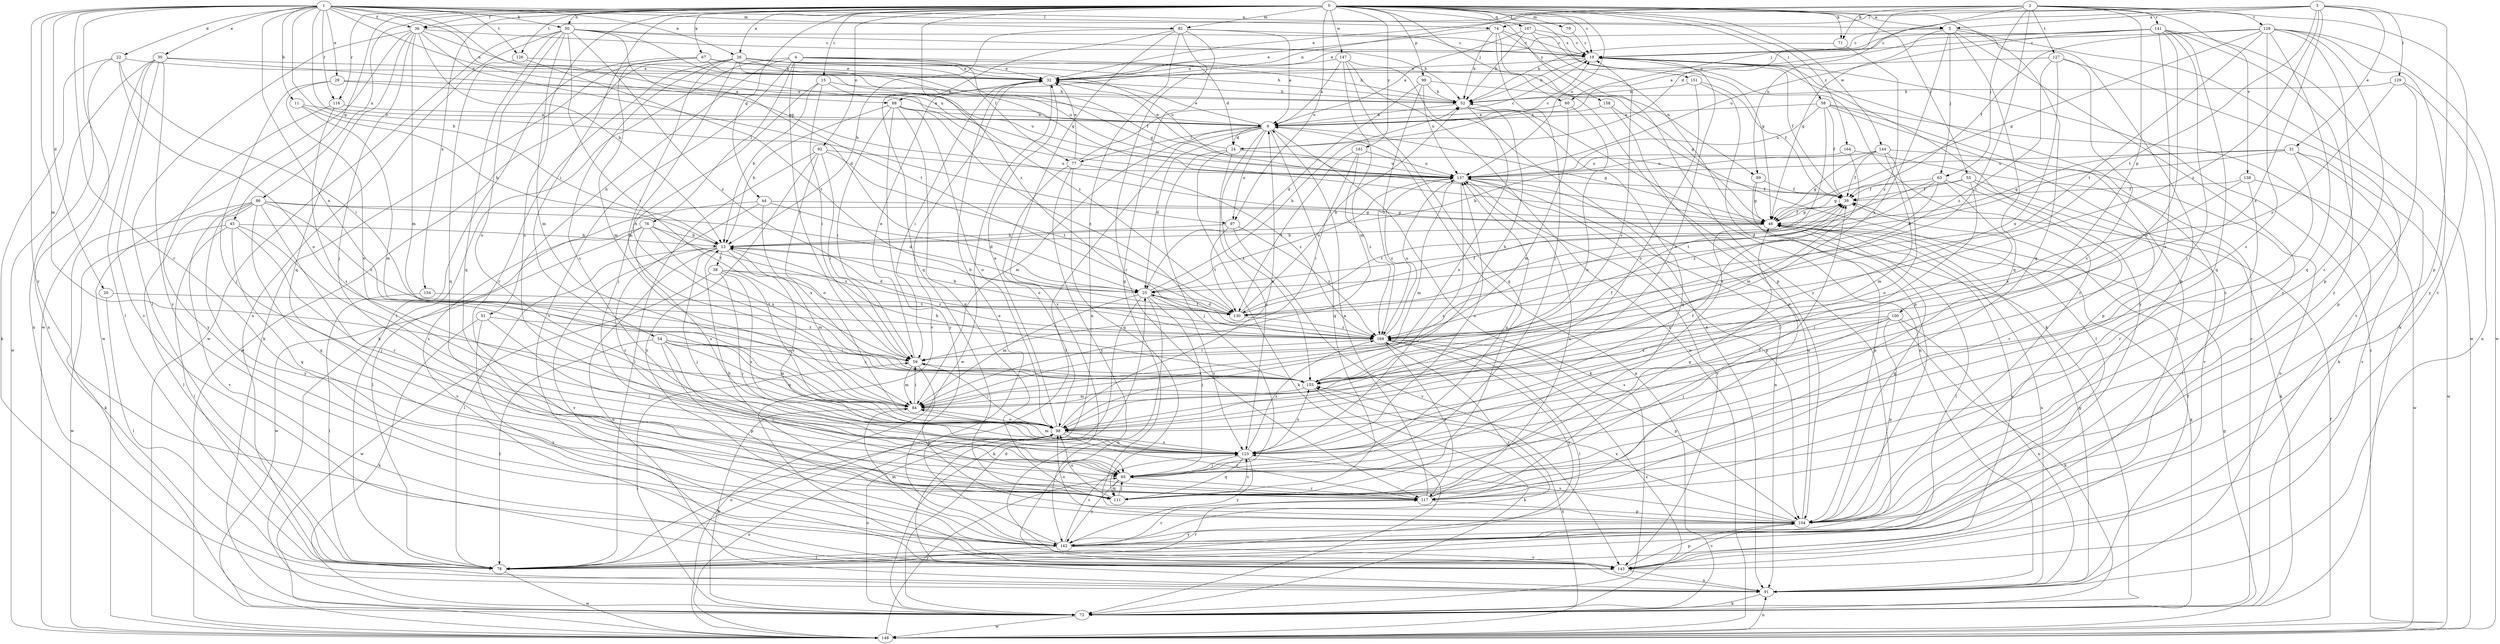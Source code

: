 strict digraph  {
0;
1;
2;
3;
4;
5;
6;
11;
12;
15;
19;
20;
22;
24;
25;
26;
29;
30;
31;
32;
36;
38;
39;
44;
45;
46;
50;
51;
52;
54;
55;
58;
59;
60;
63;
65;
67;
71;
72;
74;
76;
77;
78;
79;
82;
84;
86;
88;
89;
91;
92;
97;
98;
99;
100;
104;
107;
111;
116;
117;
123;
126;
127;
128;
129;
130;
137;
138;
141;
143;
144;
147;
148;
151;
154;
155;
158;
161;
162;
164;
168;
0 -> 5  [label=a];
0 -> 15  [label=c];
0 -> 19  [label=c];
0 -> 26  [label=e];
0 -> 36  [label=f];
0 -> 44  [label=g];
0 -> 45  [label=g];
0 -> 50  [label=h];
0 -> 54  [label=i];
0 -> 55  [label=i];
0 -> 58  [label=i];
0 -> 60  [label=j];
0 -> 67  [label=k];
0 -> 71  [label=k];
0 -> 79  [label=m];
0 -> 82  [label=m];
0 -> 86  [label=n];
0 -> 92  [label=o];
0 -> 97  [label=o];
0 -> 99  [label=p];
0 -> 107  [label=q];
0 -> 111  [label=q];
0 -> 116  [label=r];
0 -> 123  [label=s];
0 -> 126  [label=t];
0 -> 137  [label=u];
0 -> 144  [label=w];
0 -> 147  [label=w];
0 -> 151  [label=x];
0 -> 154  [label=x];
0 -> 158  [label=y];
0 -> 161  [label=y];
0 -> 164  [label=z];
0 -> 168  [label=z];
1 -> 5  [label=a];
1 -> 11  [label=b];
1 -> 12  [label=b];
1 -> 20  [label=d];
1 -> 22  [label=d];
1 -> 26  [label=e];
1 -> 29  [label=e];
1 -> 30  [label=e];
1 -> 36  [label=f];
1 -> 46  [label=g];
1 -> 50  [label=h];
1 -> 74  [label=l];
1 -> 82  [label=m];
1 -> 84  [label=m];
1 -> 88  [label=n];
1 -> 97  [label=o];
1 -> 116  [label=r];
1 -> 117  [label=r];
1 -> 126  [label=t];
1 -> 137  [label=u];
1 -> 148  [label=w];
1 -> 155  [label=x];
1 -> 162  [label=y];
2 -> 36  [label=f];
2 -> 59  [label=i];
2 -> 60  [label=j];
2 -> 63  [label=j];
2 -> 71  [label=k];
2 -> 88  [label=n];
2 -> 89  [label=n];
2 -> 100  [label=p];
2 -> 127  [label=t];
2 -> 128  [label=t];
2 -> 138  [label=v];
2 -> 141  [label=v];
2 -> 143  [label=v];
3 -> 5  [label=a];
3 -> 24  [label=d];
3 -> 31  [label=e];
3 -> 32  [label=e];
3 -> 74  [label=l];
3 -> 104  [label=p];
3 -> 129  [label=t];
3 -> 130  [label=t];
3 -> 155  [label=x];
3 -> 168  [label=z];
4 -> 24  [label=d];
4 -> 32  [label=e];
4 -> 51  [label=h];
4 -> 59  [label=i];
4 -> 72  [label=k];
4 -> 76  [label=l];
4 -> 77  [label=l];
4 -> 89  [label=n];
4 -> 143  [label=v];
5 -> 19  [label=c];
5 -> 46  [label=g];
5 -> 63  [label=j];
5 -> 72  [label=k];
5 -> 104  [label=p];
5 -> 111  [label=q];
5 -> 155  [label=x];
5 -> 162  [label=y];
6 -> 24  [label=d];
6 -> 25  [label=d];
6 -> 32  [label=e];
6 -> 46  [label=g];
6 -> 72  [label=k];
6 -> 77  [label=l];
6 -> 78  [label=l];
6 -> 84  [label=m];
6 -> 97  [label=o];
6 -> 111  [label=q];
6 -> 155  [label=x];
11 -> 6  [label=a];
11 -> 12  [label=b];
11 -> 84  [label=m];
12 -> 38  [label=f];
12 -> 65  [label=j];
12 -> 78  [label=l];
12 -> 84  [label=m];
12 -> 91  [label=n];
12 -> 123  [label=s];
12 -> 143  [label=v];
15 -> 12  [label=b];
15 -> 52  [label=h];
15 -> 59  [label=i];
15 -> 65  [label=j];
15 -> 137  [label=u];
19 -> 32  [label=e];
19 -> 39  [label=f];
19 -> 52  [label=h];
19 -> 98  [label=o];
19 -> 162  [label=y];
20 -> 78  [label=l];
20 -> 130  [label=t];
22 -> 32  [label=e];
22 -> 59  [label=i];
22 -> 72  [label=k];
22 -> 91  [label=n];
22 -> 98  [label=o];
24 -> 19  [label=c];
24 -> 32  [label=e];
24 -> 65  [label=j];
24 -> 72  [label=k];
24 -> 123  [label=s];
24 -> 137  [label=u];
25 -> 12  [label=b];
25 -> 52  [label=h];
25 -> 65  [label=j];
25 -> 72  [label=k];
25 -> 84  [label=m];
25 -> 91  [label=n];
25 -> 123  [label=s];
25 -> 130  [label=t];
25 -> 137  [label=u];
26 -> 32  [label=e];
26 -> 39  [label=f];
26 -> 46  [label=g];
26 -> 52  [label=h];
26 -> 84  [label=m];
26 -> 117  [label=r];
26 -> 123  [label=s];
26 -> 130  [label=t];
26 -> 137  [label=u];
26 -> 148  [label=w];
26 -> 155  [label=x];
29 -> 6  [label=a];
29 -> 52  [label=h];
29 -> 65  [label=j];
29 -> 98  [label=o];
30 -> 6  [label=a];
30 -> 32  [label=e];
30 -> 78  [label=l];
30 -> 91  [label=n];
30 -> 143  [label=v];
30 -> 148  [label=w];
30 -> 162  [label=y];
31 -> 25  [label=d];
31 -> 46  [label=g];
31 -> 98  [label=o];
31 -> 137  [label=u];
31 -> 143  [label=v];
31 -> 148  [label=w];
32 -> 52  [label=h];
32 -> 59  [label=i];
32 -> 143  [label=v];
32 -> 148  [label=w];
36 -> 12  [label=b];
36 -> 19  [label=c];
36 -> 25  [label=d];
36 -> 65  [label=j];
36 -> 78  [label=l];
36 -> 84  [label=m];
36 -> 111  [label=q];
36 -> 137  [label=u];
36 -> 148  [label=w];
38 -> 25  [label=d];
38 -> 65  [label=j];
38 -> 98  [label=o];
38 -> 123  [label=s];
38 -> 148  [label=w];
38 -> 168  [label=z];
39 -> 46  [label=g];
39 -> 130  [label=t];
44 -> 25  [label=d];
44 -> 46  [label=g];
44 -> 78  [label=l];
44 -> 117  [label=r];
44 -> 155  [label=x];
45 -> 12  [label=b];
45 -> 65  [label=j];
45 -> 78  [label=l];
45 -> 111  [label=q];
45 -> 123  [label=s];
45 -> 148  [label=w];
46 -> 12  [label=b];
46 -> 39  [label=f];
46 -> 78  [label=l];
46 -> 91  [label=n];
46 -> 143  [label=v];
50 -> 19  [label=c];
50 -> 46  [label=g];
50 -> 52  [label=h];
50 -> 59  [label=i];
50 -> 84  [label=m];
50 -> 91  [label=n];
50 -> 98  [label=o];
50 -> 111  [label=q];
50 -> 130  [label=t];
50 -> 148  [label=w];
50 -> 168  [label=z];
51 -> 65  [label=j];
51 -> 72  [label=k];
51 -> 143  [label=v];
51 -> 168  [label=z];
52 -> 6  [label=a];
52 -> 91  [label=n];
52 -> 98  [label=o];
52 -> 111  [label=q];
54 -> 59  [label=i];
54 -> 78  [label=l];
54 -> 84  [label=m];
54 -> 98  [label=o];
54 -> 104  [label=p];
54 -> 117  [label=r];
54 -> 155  [label=x];
55 -> 39  [label=f];
55 -> 46  [label=g];
55 -> 65  [label=j];
55 -> 72  [label=k];
55 -> 78  [label=l];
58 -> 6  [label=a];
58 -> 39  [label=f];
58 -> 72  [label=k];
58 -> 78  [label=l];
58 -> 104  [label=p];
58 -> 123  [label=s];
58 -> 137  [label=u];
59 -> 32  [label=e];
59 -> 84  [label=m];
59 -> 104  [label=p];
59 -> 155  [label=x];
60 -> 6  [label=a];
60 -> 84  [label=m];
60 -> 98  [label=o];
63 -> 25  [label=d];
63 -> 39  [label=f];
63 -> 65  [label=j];
63 -> 117  [label=r];
63 -> 130  [label=t];
63 -> 168  [label=z];
65 -> 111  [label=q];
65 -> 117  [label=r];
65 -> 137  [label=u];
65 -> 162  [label=y];
67 -> 32  [label=e];
67 -> 52  [label=h];
67 -> 72  [label=k];
67 -> 78  [label=l];
67 -> 84  [label=m];
67 -> 137  [label=u];
71 -> 52  [label=h];
71 -> 168  [label=z];
72 -> 6  [label=a];
72 -> 19  [label=c];
72 -> 25  [label=d];
72 -> 46  [label=g];
72 -> 59  [label=i];
72 -> 98  [label=o];
72 -> 148  [label=w];
72 -> 168  [label=z];
74 -> 19  [label=c];
74 -> 32  [label=e];
74 -> 52  [label=h];
74 -> 65  [label=j];
74 -> 104  [label=p];
74 -> 162  [label=y];
76 -> 12  [label=b];
76 -> 123  [label=s];
76 -> 143  [label=v];
76 -> 148  [label=w];
76 -> 155  [label=x];
76 -> 168  [label=z];
77 -> 19  [label=c];
77 -> 32  [label=e];
77 -> 98  [label=o];
77 -> 111  [label=q];
77 -> 162  [label=y];
77 -> 168  [label=z];
78 -> 98  [label=o];
78 -> 117  [label=r];
78 -> 148  [label=w];
79 -> 19  [label=c];
82 -> 6  [label=a];
82 -> 12  [label=b];
82 -> 19  [label=c];
82 -> 91  [label=n];
82 -> 104  [label=p];
82 -> 111  [label=q];
82 -> 117  [label=r];
82 -> 143  [label=v];
84 -> 19  [label=c];
84 -> 59  [label=i];
84 -> 72  [label=k];
84 -> 98  [label=o];
86 -> 25  [label=d];
86 -> 46  [label=g];
86 -> 72  [label=k];
86 -> 78  [label=l];
86 -> 111  [label=q];
86 -> 117  [label=r];
86 -> 143  [label=v];
86 -> 162  [label=y];
86 -> 168  [label=z];
88 -> 6  [label=a];
88 -> 12  [label=b];
88 -> 59  [label=i];
88 -> 98  [label=o];
88 -> 111  [label=q];
88 -> 162  [label=y];
88 -> 168  [label=z];
89 -> 39  [label=f];
89 -> 46  [label=g];
89 -> 104  [label=p];
91 -> 39  [label=f];
91 -> 46  [label=g];
91 -> 72  [label=k];
92 -> 59  [label=i];
92 -> 78  [label=l];
92 -> 98  [label=o];
92 -> 130  [label=t];
92 -> 137  [label=u];
92 -> 162  [label=y];
97 -> 12  [label=b];
97 -> 130  [label=t];
97 -> 143  [label=v];
97 -> 168  [label=z];
98 -> 6  [label=a];
98 -> 32  [label=e];
98 -> 39  [label=f];
98 -> 59  [label=i];
98 -> 117  [label=r];
98 -> 123  [label=s];
99 -> 25  [label=d];
99 -> 46  [label=g];
99 -> 52  [label=h];
99 -> 137  [label=u];
99 -> 168  [label=z];
100 -> 65  [label=j];
100 -> 72  [label=k];
100 -> 91  [label=n];
100 -> 104  [label=p];
100 -> 123  [label=s];
100 -> 155  [label=x];
100 -> 168  [label=z];
104 -> 19  [label=c];
104 -> 46  [label=g];
104 -> 98  [label=o];
104 -> 123  [label=s];
104 -> 137  [label=u];
104 -> 143  [label=v];
104 -> 155  [label=x];
104 -> 162  [label=y];
107 -> 6  [label=a];
107 -> 19  [label=c];
107 -> 46  [label=g];
107 -> 52  [label=h];
107 -> 72  [label=k];
111 -> 12  [label=b];
111 -> 39  [label=f];
111 -> 65  [label=j];
111 -> 98  [label=o];
111 -> 123  [label=s];
116 -> 6  [label=a];
116 -> 123  [label=s];
116 -> 162  [label=y];
117 -> 6  [label=a];
117 -> 46  [label=g];
117 -> 104  [label=p];
117 -> 137  [label=u];
123 -> 65  [label=j];
123 -> 84  [label=m];
123 -> 111  [label=q];
123 -> 137  [label=u];
123 -> 155  [label=x];
123 -> 162  [label=y];
123 -> 168  [label=z];
126 -> 32  [label=e];
126 -> 111  [label=q];
126 -> 130  [label=t];
127 -> 32  [label=e];
127 -> 123  [label=s];
127 -> 143  [label=v];
127 -> 155  [label=x];
127 -> 168  [label=z];
128 -> 19  [label=c];
128 -> 39  [label=f];
128 -> 46  [label=g];
128 -> 104  [label=p];
128 -> 111  [label=q];
128 -> 117  [label=r];
128 -> 123  [label=s];
128 -> 130  [label=t];
128 -> 148  [label=w];
128 -> 162  [label=y];
129 -> 52  [label=h];
129 -> 91  [label=n];
129 -> 104  [label=p];
129 -> 168  [label=z];
130 -> 12  [label=b];
130 -> 25  [label=d];
130 -> 39  [label=f];
130 -> 52  [label=h];
130 -> 168  [label=z];
137 -> 39  [label=f];
137 -> 84  [label=m];
137 -> 91  [label=n];
137 -> 104  [label=p];
137 -> 123  [label=s];
137 -> 143  [label=v];
137 -> 168  [label=z];
138 -> 39  [label=f];
138 -> 117  [label=r];
138 -> 148  [label=w];
138 -> 155  [label=x];
141 -> 6  [label=a];
141 -> 19  [label=c];
141 -> 32  [label=e];
141 -> 65  [label=j];
141 -> 98  [label=o];
141 -> 111  [label=q];
141 -> 123  [label=s];
141 -> 137  [label=u];
141 -> 148  [label=w];
141 -> 162  [label=y];
143 -> 91  [label=n];
143 -> 104  [label=p];
144 -> 12  [label=b];
144 -> 39  [label=f];
144 -> 46  [label=g];
144 -> 84  [label=m];
144 -> 91  [label=n];
144 -> 98  [label=o];
144 -> 137  [label=u];
147 -> 6  [label=a];
147 -> 32  [label=e];
147 -> 84  [label=m];
147 -> 91  [label=n];
147 -> 111  [label=q];
147 -> 148  [label=w];
148 -> 19  [label=c];
148 -> 39  [label=f];
148 -> 46  [label=g];
148 -> 65  [label=j];
148 -> 91  [label=n];
148 -> 98  [label=o];
148 -> 155  [label=x];
151 -> 39  [label=f];
151 -> 52  [label=h];
151 -> 98  [label=o];
151 -> 104  [label=p];
154 -> 78  [label=l];
154 -> 130  [label=t];
155 -> 12  [label=b];
155 -> 39  [label=f];
155 -> 52  [label=h];
155 -> 72  [label=k];
155 -> 84  [label=m];
158 -> 6  [label=a];
158 -> 78  [label=l];
158 -> 117  [label=r];
161 -> 59  [label=i];
161 -> 130  [label=t];
161 -> 137  [label=u];
161 -> 168  [label=z];
162 -> 32  [label=e];
162 -> 78  [label=l];
162 -> 84  [label=m];
162 -> 117  [label=r];
162 -> 123  [label=s];
162 -> 143  [label=v];
162 -> 168  [label=z];
164 -> 84  [label=m];
164 -> 137  [label=u];
164 -> 143  [label=v];
168 -> 59  [label=i];
168 -> 78  [label=l];
168 -> 104  [label=p];
168 -> 117  [label=r];
168 -> 137  [label=u];
168 -> 162  [label=y];
}
